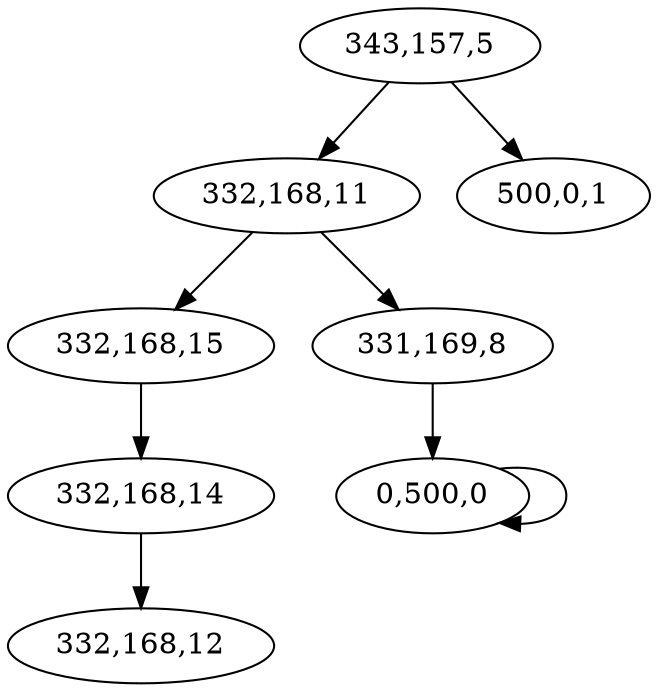 digraph G{
"343,157,5"->"332,168,11";
"332,168,11"->"332,168,15";
"332,168,15"->"332,168,14";
"332,168,14"->"332,168,12";
"332,168,11"->"331,169,8";
"331,169,8"->"0,500,0";
"0,500,0"->"0,500,0";
"343,157,5"->"500,0,1";

}